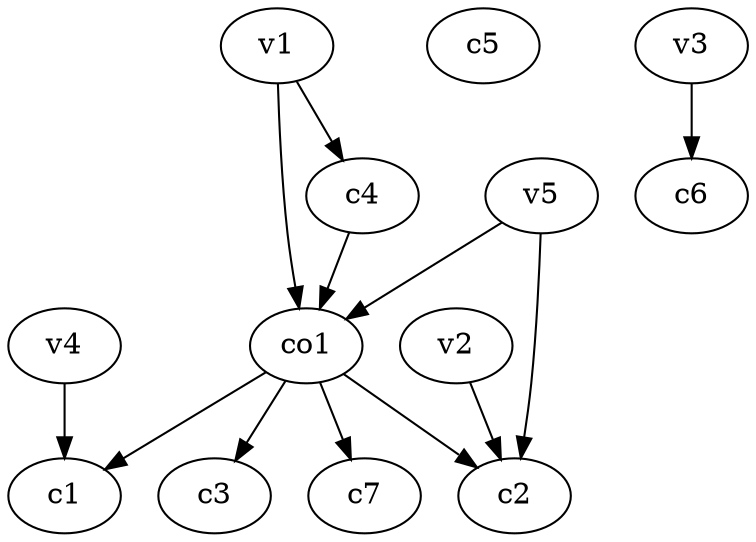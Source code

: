 strict digraph  {
c1;
c2;
c3;
c4;
c5;
c6;
c7;
v1;
v2;
v3;
v4;
v5;
co1;
c4 -> co1  [weight=1];
v1 -> c4  [weight=1];
v1 -> co1  [weight=1];
v2 -> c2  [weight=1];
v3 -> c6  [weight=1];
v4 -> c1  [weight=1];
v5 -> c2  [weight=1];
v5 -> co1  [weight=1];
co1 -> c3  [weight=1];
co1 -> c7  [weight=1];
co1 -> c2  [weight=1];
co1 -> c1  [weight=1];
}
